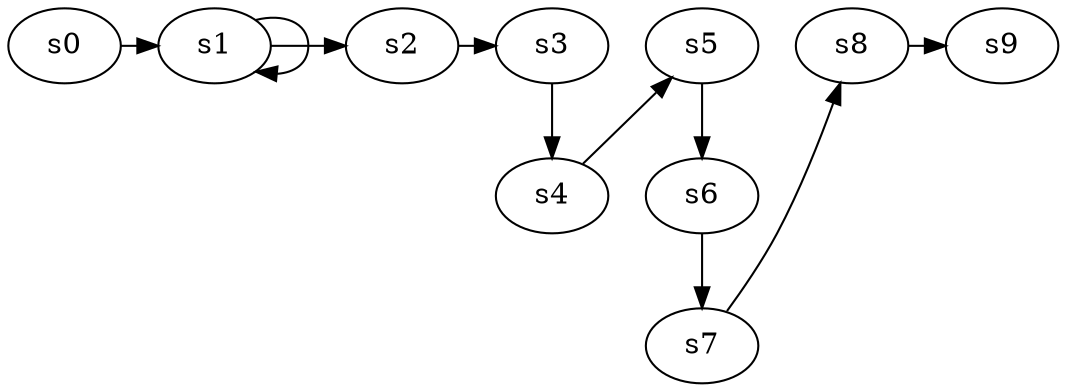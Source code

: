 digraph game_0149_chain_10 {
    s0 [name="s0", player=0, target=1];
    s1 [name="s1", player=1, target=1];
    s2 [name="s2", player=0];
    s3 [name="s3", player=1, target=1];
    s4 [name="s4", player=0, target=1];
    s5 [name="s5", player=1];
    s6 [name="s6", player=0, target=1];
    s7 [name="s7", player=1, target=1];
    s8 [name="s8", player=0];
    s9 [name="s9", player=1];

    s0 -> s1 [constraint="time == 0 || time == 6 || time == 8 || time == 13 || time == 19"];
    s1 -> s2 [constraint="time == 12"];
    s2 -> s3 [constraint="time % 2 == 1"];
    s3 -> s4;
    s4 -> s5 [constraint="time % 2 == 0"];
    s5 -> s6;
    s6 -> s7;
    s7 -> s8 [constraint="time == 3 || time == 5 || time == 18 || time == 19"];
    s8 -> s9 [constraint="time == 1 || time == 6 || time == 13 || time == 17"];
    s1 -> s1 [constraint="time % 3 == 0"];
}
